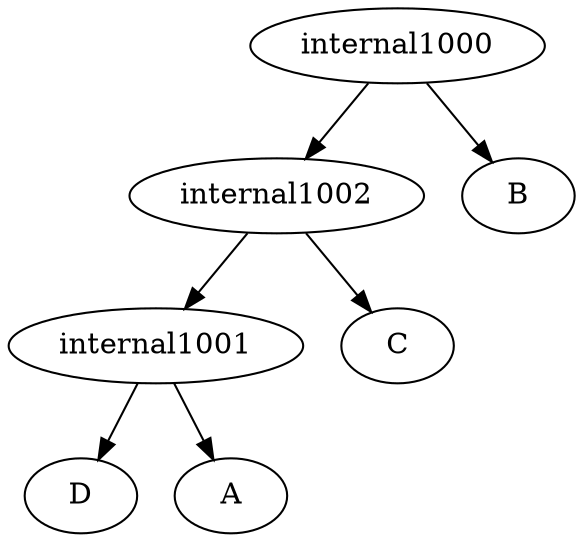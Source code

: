 strict digraph G1 {
internal1001 -> D
internal1001 -> A
internal1002 -> internal1001
internal1002 -> C
internal1000 -> internal1002
internal1000 -> B
}